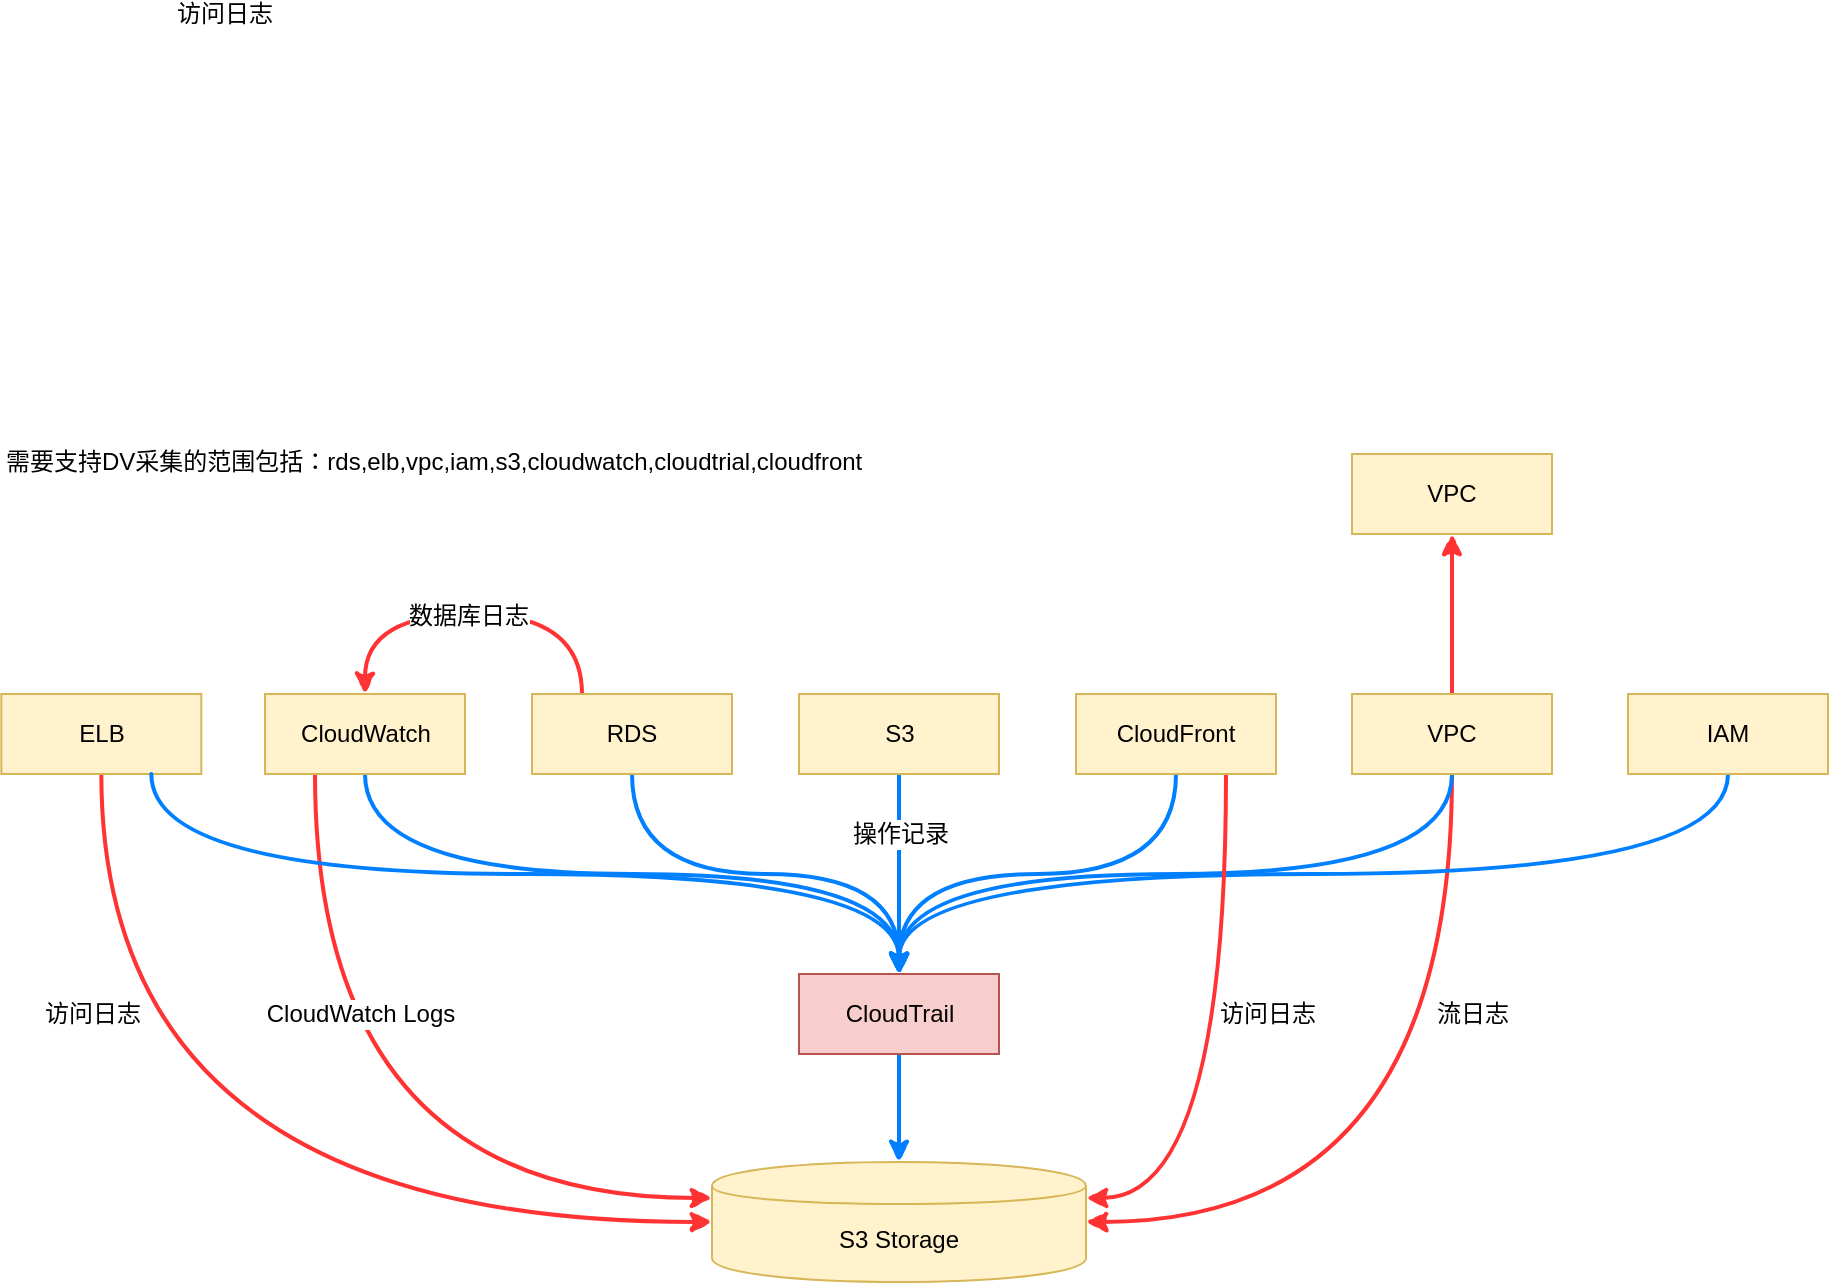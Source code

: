 <mxfile version="10.6.1" type="github"><diagram id="cBTjI28Y8MyitD-DmSRs" name="Page-1"><mxGraphModel dx="1096" dy="1863" grid="1" gridSize="10" guides="1" tooltips="1" connect="1" arrows="1" fold="1" page="1" pageScale="1" pageWidth="827" pageHeight="1169" math="0" shadow="0"><root><mxCell id="0"/><mxCell id="1" parent="0"/><mxCell id="T39gaiN_FjIr17xY829q-41" style="edgeStyle=orthogonalEdgeStyle;curved=1;jumpStyle=arc;orthogonalLoop=1;jettySize=auto;html=1;exitX=0.25;exitY=1;exitDx=0;exitDy=0;entryX=0;entryY=0.3;entryDx=0;entryDy=0;shadow=0;strokeColor=#FF3333;strokeWidth=2;comic=1;" edge="1" parent="1" source="T39gaiN_FjIr17xY829q-9" target="T39gaiN_FjIr17xY829q-13"><mxGeometry relative="1" as="geometry"/></mxCell><mxCell id="T39gaiN_FjIr17xY829q-51" value="CloudWatch Logs" style="text;html=1;resizable=0;points=[];align=center;verticalAlign=middle;labelBackgroundColor=#ffffff;" vertex="1" connectable="0" parent="T39gaiN_FjIr17xY829q-41"><mxGeometry x="-0.415" y="22" relative="1" as="geometry"><mxPoint as="offset"/></mxGeometry></mxCell><mxCell id="T39gaiN_FjIr17xY829q-20" style="edgeStyle=orthogonalEdgeStyle;orthogonalLoop=1;jettySize=auto;html=1;exitX=0.5;exitY=1;exitDx=0;exitDy=0;entryX=0.5;entryY=0;entryDx=0;entryDy=0;jumpStyle=arc;strokeColor=#007FFF;strokeWidth=2;curved=1;comic=1;" edge="1" parent="1" source="T39gaiN_FjIr17xY829q-1" target="T39gaiN_FjIr17xY829q-11"><mxGeometry relative="1" as="geometry"><Array as="points"><mxPoint x="360" y="410"/><mxPoint x="494" y="410"/></Array></mxGeometry></mxCell><mxCell id="T39gaiN_FjIr17xY829q-33" style="edgeStyle=orthogonalEdgeStyle;orthogonalLoop=1;jettySize=auto;html=1;entryX=0.5;entryY=0;entryDx=0;entryDy=0;curved=1;shadow=0;strokeColor=#FF3333;strokeWidth=2;comic=1;" edge="1" parent="1" target="T39gaiN_FjIr17xY829q-9"><mxGeometry relative="1" as="geometry"><mxPoint x="335" y="320" as="sourcePoint"/><Array as="points"><mxPoint x="335" y="280"/><mxPoint x="227" y="280"/></Array></mxGeometry></mxCell><mxCell id="T39gaiN_FjIr17xY829q-34" value="数据库日志" style="text;html=1;resizable=0;points=[];align=center;verticalAlign=middle;labelBackgroundColor=#ffffff;" vertex="1" connectable="0" parent="T39gaiN_FjIr17xY829q-33"><mxGeometry x="0.227" y="-1" relative="1" as="geometry"><mxPoint x="18" y="1.5" as="offset"/></mxGeometry></mxCell><mxCell id="T39gaiN_FjIr17xY829q-1" value="RDS" style="rounded=0;whiteSpace=wrap;html=1;fillColor=#fff2cc;strokeColor=#d6b656;" vertex="1" parent="1"><mxGeometry x="310" y="320" width="100" height="40" as="geometry"/></mxCell><mxCell id="T39gaiN_FjIr17xY829q-2" value="需要支持DV采集的范围包括：rds,elb,vpc,iam,s3,cloudwatch,cloudtrial,cloudfront" style="text;html=1;" vertex="1" parent="1"><mxGeometry x="44.5" y="190" width="290" height="30" as="geometry"/></mxCell><mxCell id="T39gaiN_FjIr17xY829q-24" style="edgeStyle=orthogonalEdgeStyle;orthogonalLoop=1;jettySize=auto;html=1;exitX=0.5;exitY=1;exitDx=0;exitDy=0;entryX=0;entryY=0.5;entryDx=0;entryDy=0;curved=1;shadow=0;strokeColor=#FF3333;strokeWidth=2;comic=1;" edge="1" parent="1" source="T39gaiN_FjIr17xY829q-5" target="T39gaiN_FjIr17xY829q-13"><mxGeometry relative="1" as="geometry"/></mxCell><mxCell id="T39gaiN_FjIr17xY829q-30" value="访问日志" style="text;html=1;resizable=0;points=[];align=center;verticalAlign=middle;labelBackgroundColor=#ffffff;" vertex="1" connectable="0" parent="T39gaiN_FjIr17xY829q-24"><mxGeometry x="-0.471" relative="1" as="geometry"><mxPoint x="-5" y="-20" as="offset"/></mxGeometry></mxCell><mxCell id="T39gaiN_FjIr17xY829q-5" value="ELB" style="rounded=0;whiteSpace=wrap;html=1;fillColor=#fff2cc;strokeColor=#d6b656;" vertex="1" parent="1"><mxGeometry x="44.667" y="320" width="100" height="40" as="geometry"/></mxCell><mxCell id="T39gaiN_FjIr17xY829q-36" style="edgeStyle=orthogonalEdgeStyle;orthogonalLoop=1;jettySize=auto;html=1;exitX=0.5;exitY=1;exitDx=0;exitDy=0;entryX=1;entryY=0.5;entryDx=0;entryDy=0;shadow=0;strokeColor=#FF3333;strokeWidth=2;curved=1;comic=1;" edge="1" parent="1" source="T39gaiN_FjIr17xY829q-6" target="T39gaiN_FjIr17xY829q-13"><mxGeometry relative="1" as="geometry"/></mxCell><mxCell id="T39gaiN_FjIr17xY829q-37" value="流日志" style="text;html=1;resizable=0;points=[];align=center;verticalAlign=middle;labelBackgroundColor=#ffffff;" vertex="1" connectable="0" parent="T39gaiN_FjIr17xY829q-36"><mxGeometry x="-0.602" y="2" relative="1" as="geometry"><mxPoint x="8" y="39" as="offset"/></mxGeometry></mxCell><mxCell id="T39gaiN_FjIr17xY829q-44" style="edgeStyle=orthogonalEdgeStyle;curved=1;comic=1;jumpStyle=arc;orthogonalLoop=1;jettySize=auto;html=1;exitX=0.5;exitY=1;exitDx=0;exitDy=0;entryX=0.5;entryY=0;entryDx=0;entryDy=0;strokeColor=#007FFF;strokeWidth=2;" edge="1" parent="1" source="T39gaiN_FjIr17xY829q-6" target="T39gaiN_FjIr17xY829q-11"><mxGeometry relative="1" as="geometry"/></mxCell><mxCell id="T39gaiN_FjIr17xY829q-53" value="" style="edgeStyle=orthogonalEdgeStyle;curved=1;comic=1;jumpStyle=arc;orthogonalLoop=1;jettySize=auto;html=1;shadow=0;strokeColor=#FF3333;strokeWidth=2;" edge="1" parent="1" source="T39gaiN_FjIr17xY829q-6" target="T39gaiN_FjIr17xY829q-52"><mxGeometry relative="1" as="geometry"/></mxCell><mxCell id="T39gaiN_FjIr17xY829q-6" value="VPC" style="rounded=0;whiteSpace=wrap;html=1;fillColor=#fff2cc;strokeColor=#d6b656;" vertex="1" parent="1"><mxGeometry x="720" y="320" width="100" height="40" as="geometry"/></mxCell><mxCell id="T39gaiN_FjIr17xY829q-52" value="VPC" style="rounded=0;whiteSpace=wrap;html=1;fillColor=#fff2cc;strokeColor=#d6b656;" vertex="1" parent="1"><mxGeometry x="720" y="200" width="100" height="40" as="geometry"/></mxCell><mxCell id="T39gaiN_FjIr17xY829q-45" style="edgeStyle=orthogonalEdgeStyle;curved=1;comic=1;jumpStyle=arc;orthogonalLoop=1;jettySize=auto;html=1;exitX=0.5;exitY=1;exitDx=0;exitDy=0;entryX=0.5;entryY=0;entryDx=0;entryDy=0;strokeColor=#007FFF;strokeWidth=2;" edge="1" parent="1" source="T39gaiN_FjIr17xY829q-7" target="T39gaiN_FjIr17xY829q-11"><mxGeometry relative="1" as="geometry"/></mxCell><mxCell id="T39gaiN_FjIr17xY829q-7" value="IAM" style="rounded=0;whiteSpace=wrap;html=1;fillColor=#fff2cc;strokeColor=#d6b656;" vertex="1" parent="1"><mxGeometry x="858" y="320" width="100" height="40" as="geometry"/></mxCell><mxCell id="T39gaiN_FjIr17xY829q-15" style="edgeStyle=orthogonalEdgeStyle;orthogonalLoop=1;jettySize=auto;html=1;exitX=0.5;exitY=1;exitDx=0;exitDy=0;strokeColor=#007FFF;strokeWidth=2;curved=1;comic=1;" edge="1" parent="1" source="T39gaiN_FjIr17xY829q-8" target="T39gaiN_FjIr17xY829q-11"><mxGeometry relative="1" as="geometry"/></mxCell><mxCell id="T39gaiN_FjIr17xY829q-29" value="操作记录" style="text;html=1;resizable=0;points=[];align=center;verticalAlign=middle;labelBackgroundColor=#ffffff;" vertex="1" connectable="0" parent="T39gaiN_FjIr17xY829q-15"><mxGeometry y="-15" relative="1" as="geometry"><mxPoint x="15" y="-20" as="offset"/></mxGeometry></mxCell><mxCell id="T39gaiN_FjIr17xY829q-8" value="S3" style="rounded=0;whiteSpace=wrap;html=1;fillColor=#fff2cc;strokeColor=#d6b656;" vertex="1" parent="1"><mxGeometry x="443.5" y="320" width="100" height="40" as="geometry"/></mxCell><mxCell id="T39gaiN_FjIr17xY829q-38" style="edgeStyle=orthogonalEdgeStyle;orthogonalLoop=1;jettySize=auto;html=1;exitX=0.5;exitY=1;exitDx=0;exitDy=0;entryX=0.5;entryY=0;entryDx=0;entryDy=0;jumpStyle=arc;strokeColor=#007FFF;strokeWidth=2;curved=1;comic=1;" edge="1" parent="1" source="T39gaiN_FjIr17xY829q-9" target="T39gaiN_FjIr17xY829q-11"><mxGeometry relative="1" as="geometry"/></mxCell><mxCell id="T39gaiN_FjIr17xY829q-9" value="CloudWatch" style="rounded=0;whiteSpace=wrap;html=1;fillColor=#fff2cc;strokeColor=#d6b656;" vertex="1" parent="1"><mxGeometry x="176.5" y="320" width="100" height="40" as="geometry"/></mxCell><mxCell id="T39gaiN_FjIr17xY829q-21" style="edgeStyle=orthogonalEdgeStyle;orthogonalLoop=1;jettySize=auto;html=1;exitX=0.5;exitY=1;exitDx=0;exitDy=0;entryX=0.5;entryY=0;entryDx=0;entryDy=0;curved=1;strokeColor=#007FFF;strokeWidth=2;comic=1;" edge="1" parent="1" source="T39gaiN_FjIr17xY829q-11" target="T39gaiN_FjIr17xY829q-13"><mxGeometry relative="1" as="geometry"/></mxCell><mxCell id="T39gaiN_FjIr17xY829q-11" value="CloudTrail" style="rounded=0;whiteSpace=wrap;html=1;fillColor=#f8cecc;strokeColor=#b85450;" vertex="1" parent="1"><mxGeometry x="443.5" y="460" width="100" height="40" as="geometry"/></mxCell><mxCell id="T39gaiN_FjIr17xY829q-43" style="edgeStyle=orthogonalEdgeStyle;curved=1;comic=1;jumpStyle=arc;orthogonalLoop=1;jettySize=auto;html=1;exitX=0.5;exitY=1;exitDx=0;exitDy=0;entryX=0.5;entryY=0;entryDx=0;entryDy=0;strokeColor=#007FFF;strokeWidth=2;" edge="1" parent="1" source="T39gaiN_FjIr17xY829q-12" target="T39gaiN_FjIr17xY829q-11"><mxGeometry relative="1" as="geometry"/></mxCell><mxCell id="T39gaiN_FjIr17xY829q-46" style="edgeStyle=orthogonalEdgeStyle;curved=1;comic=1;jumpStyle=arc;orthogonalLoop=1;jettySize=auto;html=1;exitX=0.75;exitY=1;exitDx=0;exitDy=0;entryX=1;entryY=0.3;entryDx=0;entryDy=0;shadow=0;strokeColor=#FF3333;strokeWidth=2;" edge="1" parent="1" source="T39gaiN_FjIr17xY829q-12" target="T39gaiN_FjIr17xY829q-13"><mxGeometry relative="1" as="geometry"/></mxCell><mxCell id="T39gaiN_FjIr17xY829q-12" value="CloudFront" style="rounded=0;whiteSpace=wrap;html=1;fillColor=#fff2cc;strokeColor=#d6b656;" vertex="1" parent="1"><mxGeometry x="582" y="320" width="100" height="40" as="geometry"/></mxCell><mxCell id="T39gaiN_FjIr17xY829q-13" value="S3 Storage" style="shape=cylinder;whiteSpace=wrap;html=1;boundedLbl=1;backgroundOutline=1;fillColor=#fff2cc;strokeColor=#d6b656;" vertex="1" parent="1"><mxGeometry x="400" y="554" width="187" height="60" as="geometry"/></mxCell><mxCell id="T39gaiN_FjIr17xY829q-40" style="edgeStyle=orthogonalEdgeStyle;jumpStyle=arc;orthogonalLoop=1;jettySize=auto;html=1;exitX=0.75;exitY=1;exitDx=0;exitDy=0;entryX=0.5;entryY=0;entryDx=0;entryDy=0;shadow=0;strokeColor=#007FFF;strokeWidth=2;curved=1;comic=1;" edge="1" parent="1" source="T39gaiN_FjIr17xY829q-5" target="T39gaiN_FjIr17xY829q-11"><mxGeometry relative="1" as="geometry"/></mxCell><mxCell id="T39gaiN_FjIr17xY829q-47" value="访问日志&lt;br&gt;" style="text;html=1;resizable=0;points=[];autosize=1;align=left;verticalAlign=top;spacingTop=-4;" vertex="1" parent="1"><mxGeometry x="652" y="470" width="60" height="20" as="geometry"/></mxCell><mxCell id="T39gaiN_FjIr17xY829q-48" value="访问日志" style="text;html=1;resizable=0;points=[];align=center;verticalAlign=middle;labelBackgroundColor=#ffffff;" vertex="1" connectable="0" parent="1"><mxGeometry x="-0.471" relative="1" as="geometry"><mxPoint x="155.5" y="-19.5" as="offset"/></mxGeometry></mxCell><mxCell id="T39gaiN_FjIr17xY829q-49" value="访问日志" style="text;html=1;resizable=0;points=[];align=center;verticalAlign=middle;labelBackgroundColor=#ffffff;" vertex="1" connectable="0" parent="1"><mxGeometry x="-0.471" relative="1" as="geometry"><mxPoint x="155.5" y="-20" as="offset"/></mxGeometry></mxCell><mxCell id="T39gaiN_FjIr17xY829q-50" value="访问日志" style="text;html=1;resizable=0;points=[];align=center;verticalAlign=middle;labelBackgroundColor=#ffffff;" vertex="1" connectable="0" parent="1"><mxGeometry x="-0.471" relative="1" as="geometry"><mxPoint x="155.5" y="-20" as="offset"/></mxGeometry></mxCell></root></mxGraphModel></diagram></mxfile>